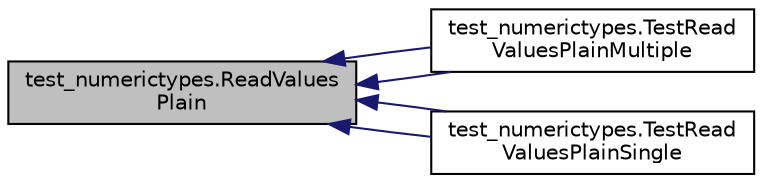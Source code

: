 digraph "test_numerictypes.ReadValuesPlain"
{
 // LATEX_PDF_SIZE
  edge [fontname="Helvetica",fontsize="10",labelfontname="Helvetica",labelfontsize="10"];
  node [fontname="Helvetica",fontsize="10",shape=record];
  rankdir="LR";
  Node1 [label="test_numerictypes.ReadValues\lPlain",height=0.2,width=0.4,color="black", fillcolor="grey75", style="filled", fontcolor="black",tooltip=" "];
  Node1 -> Node2 [dir="back",color="midnightblue",fontsize="10",style="solid",fontname="Helvetica"];
  Node2 [label="test_numerictypes.TestRead\lValuesPlainMultiple",height=0.2,width=0.4,color="black", fillcolor="white", style="filled",URL="$classtest__numerictypes_1_1TestReadValuesPlainMultiple.html",tooltip=" "];
  Node1 -> Node2 [dir="back",color="midnightblue",fontsize="10",style="solid",fontname="Helvetica"];
  Node1 -> Node3 [dir="back",color="midnightblue",fontsize="10",style="solid",fontname="Helvetica"];
  Node3 [label="test_numerictypes.TestRead\lValuesPlainSingle",height=0.2,width=0.4,color="black", fillcolor="white", style="filled",URL="$classtest__numerictypes_1_1TestReadValuesPlainSingle.html",tooltip=" "];
  Node1 -> Node3 [dir="back",color="midnightblue",fontsize="10",style="solid",fontname="Helvetica"];
}
